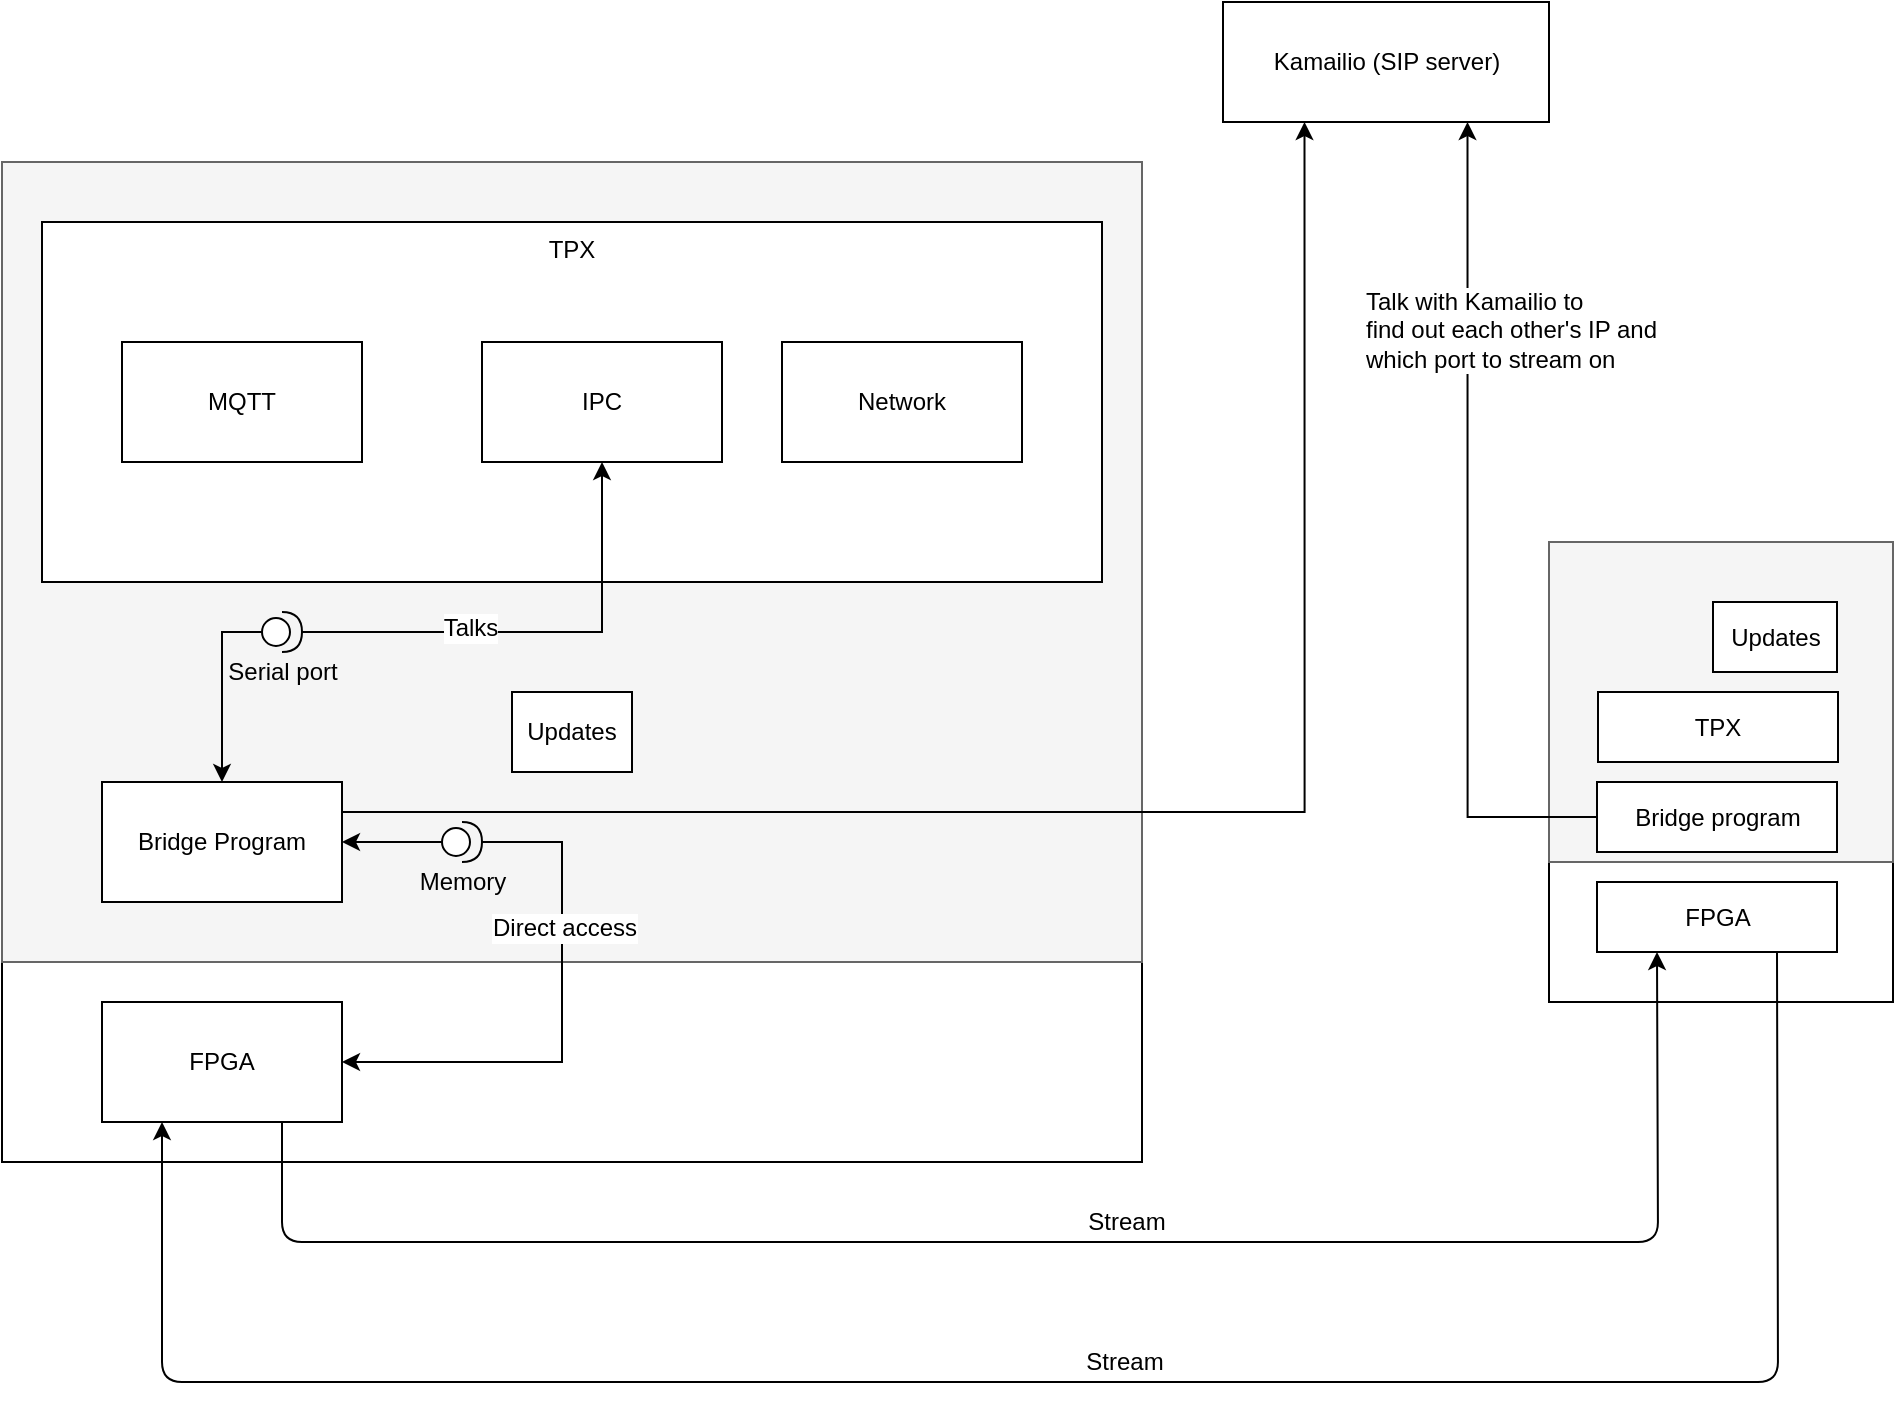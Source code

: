<mxfile version="15.7.3" type="device" pages="2"><diagram id="HT5dJQFOs7rQw-L5njUV" name="Architecture"><mxGraphModel dx="1106" dy="1025" grid="1" gridSize="10" guides="1" tooltips="1" connect="1" arrows="1" fold="1" page="1" pageScale="1" pageWidth="827" pageHeight="1169" math="0" shadow="0"><root><mxCell id="0"/><mxCell id="1" parent="0"/><mxCell id="mFptrbSdOVOwzfB0CkBi-6" value="Teleporter" style="rounded=0;whiteSpace=wrap;html=1;verticalAlign=top;" parent="1" vertex="1"><mxGeometry x="1153.5" y="840" width="172" height="230" as="geometry"/></mxCell><mxCell id="mFptrbSdOVOwzfB0CkBi-57" value="" style="rounded=0;whiteSpace=wrap;html=1;labelBackgroundColor=#ffffff;fillColor=#f5f5f5;strokeColor=#666666;fontColor=#333333;" parent="1" vertex="1"><mxGeometry x="1153.5" y="840" width="172" height="160" as="geometry"/></mxCell><mxCell id="2HU5JcgqgjeHZwn7uKAU-3" value="Teleporter" style="rounded=0;whiteSpace=wrap;html=1;verticalAlign=top;" parent="1" vertex="1"><mxGeometry x="380" y="650" width="570" height="500" as="geometry"/></mxCell><mxCell id="mFptrbSdOVOwzfB0CkBi-56" value="" style="rounded=0;whiteSpace=wrap;html=1;labelBackgroundColor=#ffffff;fillColor=#f5f5f5;strokeColor=#666666;fontColor=#333333;" parent="1" vertex="1"><mxGeometry x="380" y="650" width="570" height="400" as="geometry"/></mxCell><mxCell id="2HU5JcgqgjeHZwn7uKAU-63" value="TPX" style="rounded=0;whiteSpace=wrap;html=1;align=center;verticalAlign=top;" parent="1" vertex="1"><mxGeometry x="400" y="680" width="530" height="180" as="geometry"/></mxCell><mxCell id="mFptrbSdOVOwzfB0CkBi-14" style="edgeStyle=orthogonalEdgeStyle;rounded=0;orthogonalLoop=1;jettySize=auto;html=1;exitX=1;exitY=0.25;exitDx=0;exitDy=0;entryX=0.25;entryY=1;entryDx=0;entryDy=0;" parent="1" source="2HU5JcgqgjeHZwn7uKAU-64" target="mFptrbSdOVOwzfB0CkBi-13" edge="1"><mxGeometry relative="1" as="geometry"/></mxCell><mxCell id="2HU5JcgqgjeHZwn7uKAU-64" value="Bridge Program" style="rounded=0;whiteSpace=wrap;html=1;align=center;" parent="1" vertex="1"><mxGeometry x="430" y="960" width="120" height="60" as="geometry"/></mxCell><mxCell id="2HU5JcgqgjeHZwn7uKAU-47" value="MQTT" style="rounded=0;whiteSpace=wrap;html=1;align=center;" parent="1" vertex="1"><mxGeometry x="440" y="740" width="120" height="60" as="geometry"/></mxCell><mxCell id="2HU5JcgqgjeHZwn7uKAU-67" value="FPGA" style="rounded=0;whiteSpace=wrap;html=1;align=center;" parent="1" vertex="1"><mxGeometry x="430" y="1070" width="120" height="60" as="geometry"/></mxCell><mxCell id="2HU5JcgqgjeHZwn7uKAU-72" style="edgeStyle=orthogonalEdgeStyle;rounded=0;orthogonalLoop=1;jettySize=auto;html=1;exitX=1;exitY=0.5;exitDx=0;exitDy=0;exitPerimeter=0;entryX=0.5;entryY=1;entryDx=0;entryDy=0;" parent="1" source="2HU5JcgqgjeHZwn7uKAU-70" target="mFptrbSdOVOwzfB0CkBi-58" edge="1"><mxGeometry relative="1" as="geometry"/></mxCell><mxCell id="2HU5JcgqgjeHZwn7uKAU-78" value="Talks" style="text;html=1;resizable=0;points=[];align=center;verticalAlign=middle;labelBackgroundColor=#ffffff;" parent="2HU5JcgqgjeHZwn7uKAU-72" vertex="1" connectable="0"><mxGeometry x="-0.283" y="2" relative="1" as="geometry"><mxPoint as="offset"/></mxGeometry></mxCell><mxCell id="2HU5JcgqgjeHZwn7uKAU-73" style="edgeStyle=orthogonalEdgeStyle;rounded=0;orthogonalLoop=1;jettySize=auto;html=1;exitX=0;exitY=0.5;exitDx=0;exitDy=0;exitPerimeter=0;entryX=0.5;entryY=0;entryDx=0;entryDy=0;" parent="1" source="2HU5JcgqgjeHZwn7uKAU-70" target="2HU5JcgqgjeHZwn7uKAU-64" edge="1"><mxGeometry relative="1" as="geometry"/></mxCell><mxCell id="2HU5JcgqgjeHZwn7uKAU-70" value="Serial port" style="shape=providedRequiredInterface;html=1;verticalLabelPosition=bottom;align=center;" parent="1" vertex="1"><mxGeometry x="510" y="875" width="20" height="20" as="geometry"/></mxCell><mxCell id="2HU5JcgqgjeHZwn7uKAU-81" style="edgeStyle=orthogonalEdgeStyle;rounded=0;orthogonalLoop=1;jettySize=auto;html=1;exitX=1;exitY=0.5;exitDx=0;exitDy=0;exitPerimeter=0;entryX=1;entryY=0.5;entryDx=0;entryDy=0;" parent="1" source="2HU5JcgqgjeHZwn7uKAU-79" target="2HU5JcgqgjeHZwn7uKAU-67" edge="1"><mxGeometry relative="1" as="geometry"><Array as="points"><mxPoint x="660" y="990"/><mxPoint x="660" y="1100"/></Array></mxGeometry></mxCell><mxCell id="2HU5JcgqgjeHZwn7uKAU-82" value="Direct access" style="text;html=1;resizable=0;points=[];align=center;verticalAlign=middle;labelBackgroundColor=#ffffff;" parent="2HU5JcgqgjeHZwn7uKAU-81" vertex="1" connectable="0"><mxGeometry x="-0.361" y="1" relative="1" as="geometry"><mxPoint as="offset"/></mxGeometry></mxCell><mxCell id="2HU5JcgqgjeHZwn7uKAU-83" style="edgeStyle=orthogonalEdgeStyle;rounded=0;orthogonalLoop=1;jettySize=auto;html=1;exitX=0;exitY=0.5;exitDx=0;exitDy=0;exitPerimeter=0;entryX=1;entryY=0.5;entryDx=0;entryDy=0;" parent="1" source="2HU5JcgqgjeHZwn7uKAU-79" target="2HU5JcgqgjeHZwn7uKAU-64" edge="1"><mxGeometry relative="1" as="geometry"/></mxCell><mxCell id="2HU5JcgqgjeHZwn7uKAU-79" value="Memory" style="shape=providedRequiredInterface;html=1;verticalLabelPosition=bottom;align=center;" parent="1" vertex="1"><mxGeometry x="600" y="980" width="20" height="20" as="geometry"/></mxCell><mxCell id="mFptrbSdOVOwzfB0CkBi-2" value="TPX" style="rounded=0;whiteSpace=wrap;html=1;" parent="1" vertex="1"><mxGeometry x="1178" y="915" width="120" height="35" as="geometry"/></mxCell><mxCell id="mFptrbSdOVOwzfB0CkBi-15" style="edgeStyle=orthogonalEdgeStyle;rounded=0;orthogonalLoop=1;jettySize=auto;html=1;exitX=0;exitY=0.5;exitDx=0;exitDy=0;entryX=0.75;entryY=1;entryDx=0;entryDy=0;" parent="1" source="mFptrbSdOVOwzfB0CkBi-3" target="mFptrbSdOVOwzfB0CkBi-13" edge="1"><mxGeometry relative="1" as="geometry"/></mxCell><mxCell id="mFptrbSdOVOwzfB0CkBi-3" value="Bridge program" style="rounded=0;whiteSpace=wrap;html=1;" parent="1" vertex="1"><mxGeometry x="1177.5" y="960" width="120" height="35" as="geometry"/></mxCell><mxCell id="mFptrbSdOVOwzfB0CkBi-7" value="FPGA" style="rounded=0;whiteSpace=wrap;html=1;" parent="1" vertex="1"><mxGeometry x="1177.5" y="1010" width="120" height="35" as="geometry"/></mxCell><mxCell id="mFptrbSdOVOwzfB0CkBi-8" value="" style="endArrow=classic;html=1;entryX=0.25;entryY=1;entryDx=0;entryDy=0;exitX=0.75;exitY=1;exitDx=0;exitDy=0;" parent="1" source="2HU5JcgqgjeHZwn7uKAU-67" target="mFptrbSdOVOwzfB0CkBi-7" edge="1"><mxGeometry width="50" height="50" relative="1" as="geometry"><mxPoint x="250" y="1220" as="sourcePoint"/><mxPoint x="300" y="1170" as="targetPoint"/><Array as="points"><mxPoint x="520" y="1190"/><mxPoint x="1208" y="1190"/></Array></mxGeometry></mxCell><mxCell id="mFptrbSdOVOwzfB0CkBi-11" value="Stream" style="text;html=1;resizable=0;points=[];align=center;verticalAlign=middle;labelBackgroundColor=#ffffff;" parent="mFptrbSdOVOwzfB0CkBi-8" vertex="1" connectable="0"><mxGeometry x="0.078" y="1" relative="1" as="geometry"><mxPoint y="-9" as="offset"/></mxGeometry></mxCell><mxCell id="mFptrbSdOVOwzfB0CkBi-10" value="" style="endArrow=classic;html=1;exitX=0.75;exitY=1;exitDx=0;exitDy=0;entryX=0.25;entryY=1;entryDx=0;entryDy=0;" parent="1" source="mFptrbSdOVOwzfB0CkBi-7" target="2HU5JcgqgjeHZwn7uKAU-67" edge="1"><mxGeometry width="50" height="50" relative="1" as="geometry"><mxPoint x="210" y="1270" as="sourcePoint"/><mxPoint x="260" y="1220" as="targetPoint"/><Array as="points"><mxPoint x="1268" y="1260"/><mxPoint x="460" y="1260"/></Array></mxGeometry></mxCell><mxCell id="mFptrbSdOVOwzfB0CkBi-12" value="Stream" style="text;html=1;resizable=0;points=[];align=center;verticalAlign=middle;labelBackgroundColor=#ffffff;" parent="mFptrbSdOVOwzfB0CkBi-10" vertex="1" connectable="0"><mxGeometry x="-0.07" y="-3" relative="1" as="geometry"><mxPoint x="-6" y="-7" as="offset"/></mxGeometry></mxCell><mxCell id="mFptrbSdOVOwzfB0CkBi-13" value="Kamailio (SIP server)" style="rounded=0;whiteSpace=wrap;html=1;" parent="1" vertex="1"><mxGeometry x="990.5" y="570" width="163" height="60" as="geometry"/></mxCell><mxCell id="mFptrbSdOVOwzfB0CkBi-16" value="Talk with Kamailio to&lt;br&gt;find out each other's IP and&lt;br&gt;which port to stream on" style="text;html=1;resizable=0;points=[];autosize=1;align=left;verticalAlign=top;spacingTop=-4;labelBackgroundColor=#ffffff;" parent="1" vertex="1"><mxGeometry x="1060" y="710" width="160" height="40" as="geometry"/></mxCell><mxCell id="mFptrbSdOVOwzfB0CkBi-29" value="Updates" style="rounded=0;whiteSpace=wrap;html=1;labelBackgroundColor=#ffffff;" parent="1" vertex="1"><mxGeometry x="635" y="915" width="60" height="40" as="geometry"/></mxCell><mxCell id="mFptrbSdOVOwzfB0CkBi-30" value="Updates" style="rounded=0;whiteSpace=wrap;html=1;" parent="1" vertex="1"><mxGeometry x="1235.5" y="870" width="62" height="35" as="geometry"/></mxCell><mxCell id="mFptrbSdOVOwzfB0CkBi-58" value="IPC" style="rounded=0;whiteSpace=wrap;html=1;labelBackgroundColor=#ffffff;" parent="1" vertex="1"><mxGeometry x="620" y="740" width="120" height="60" as="geometry"/></mxCell><mxCell id="mFptrbSdOVOwzfB0CkBi-59" value="Network" style="rounded=0;whiteSpace=wrap;html=1;labelBackgroundColor=#ffffff;" parent="1" vertex="1"><mxGeometry x="770" y="740" width="120" height="60" as="geometry"/></mxCell></root></mxGraphModel></diagram><diagram name="Stripped down Architecture" id="rELa2qeJFt7TJTnhR1rX"><mxGraphModel dx="1933" dy="2194" grid="1" gridSize="10" guides="1" tooltips="1" connect="1" arrows="1" fold="1" page="1" pageScale="1" pageWidth="827" pageHeight="1169" math="0" shadow="0"><root><mxCell id="9Bm520Ne3o1djZPJWibA-0"/><mxCell id="9Bm520Ne3o1djZPJWibA-1" parent="9Bm520Ne3o1djZPJWibA-0"/><mxCell id="9Bm520Ne3o1djZPJWibA-2" value="Teleporter" style="rounded=0;whiteSpace=wrap;html=1;verticalAlign=top;" vertex="1" parent="9Bm520Ne3o1djZPJWibA-1"><mxGeometry x="1153.5" y="840" width="172" height="230" as="geometry"/></mxCell><mxCell id="9Bm520Ne3o1djZPJWibA-3" value="" style="rounded=0;whiteSpace=wrap;html=1;labelBackgroundColor=#ffffff;fillColor=#f5f5f5;strokeColor=#666666;fontColor=#333333;" vertex="1" parent="9Bm520Ne3o1djZPJWibA-1"><mxGeometry x="1153.5" y="840" width="172" height="160" as="geometry"/></mxCell><mxCell id="9Bm520Ne3o1djZPJWibA-4" value="Teleporter" style="rounded=0;whiteSpace=wrap;html=1;verticalAlign=top;" vertex="1" parent="9Bm520Ne3o1djZPJWibA-1"><mxGeometry x="380" y="650" width="570" height="500" as="geometry"/></mxCell><mxCell id="9Bm520Ne3o1djZPJWibA-5" value="" style="rounded=0;whiteSpace=wrap;html=1;labelBackgroundColor=#ffffff;fillColor=#f5f5f5;strokeColor=#666666;fontColor=#333333;" vertex="1" parent="9Bm520Ne3o1djZPJWibA-1"><mxGeometry x="380" y="650" width="570" height="400" as="geometry"/></mxCell><mxCell id="9Bm520Ne3o1djZPJWibA-6" value="TPX" style="rounded=0;whiteSpace=wrap;html=1;align=center;verticalAlign=top;" vertex="1" parent="9Bm520Ne3o1djZPJWibA-1"><mxGeometry x="400" y="680" width="530" height="180" as="geometry"/></mxCell><mxCell id="9Bm520Ne3o1djZPJWibA-7" value="App" style="rounded=0;whiteSpace=wrap;html=1;verticalAlign=top;" vertex="1" parent="9Bm520Ne3o1djZPJWibA-1"><mxGeometry x="380" y="-210" width="590" height="470" as="geometry"/></mxCell><mxCell id="9Bm520Ne3o1djZPJWibA-8" value="Platform" style="rounded=0;whiteSpace=wrap;html=1;align=center;verticalAlign=top;" vertex="1" parent="9Bm520Ne3o1djZPJWibA-1"><mxGeometry x="-30" y="324" width="310" height="260" as="geometry"/></mxCell><mxCell id="9Bm520Ne3o1djZPJWibA-9" style="edgeStyle=orthogonalEdgeStyle;rounded=0;orthogonalLoop=1;jettySize=auto;html=1;exitX=0.5;exitY=1;exitDx=0;exitDy=0;" edge="1" parent="9Bm520Ne3o1djZPJWibA-1" source="9Bm520Ne3o1djZPJWibA-15" target="9Bm520Ne3o1djZPJWibA-4"><mxGeometry relative="1" as="geometry"/></mxCell><mxCell id="9Bm520Ne3o1djZPJWibA-10" value="Uses" style="text;html=1;resizable=0;points=[];align=center;verticalAlign=middle;labelBackgroundColor=#ffffff;" vertex="1" connectable="0" parent="9Bm520Ne3o1djZPJWibA-9"><mxGeometry x="0.248" y="1" relative="1" as="geometry"><mxPoint x="-50" y="4" as="offset"/></mxGeometry></mxCell><mxCell id="9Bm520Ne3o1djZPJWibA-11" style="edgeStyle=orthogonalEdgeStyle;rounded=0;orthogonalLoop=1;jettySize=auto;html=1;exitX=0.5;exitY=0;exitDx=0;exitDy=0;entryX=0.5;entryY=1;entryDx=0;entryDy=0;" edge="1" parent="9Bm520Ne3o1djZPJWibA-1" source="9Bm520Ne3o1djZPJWibA-15" target="9Bm520Ne3o1djZPJWibA-7"><mxGeometry relative="1" as="geometry"/></mxCell><mxCell id="9Bm520Ne3o1djZPJWibA-12" value="Uses" style="text;html=1;resizable=0;points=[];align=center;verticalAlign=middle;labelBackgroundColor=#ffffff;" vertex="1" connectable="0" parent="9Bm520Ne3o1djZPJWibA-11"><mxGeometry x="-0.344" y="48" relative="1" as="geometry"><mxPoint x="51" y="-48" as="offset"/></mxGeometry></mxCell><mxCell id="9Bm520Ne3o1djZPJWibA-13" style="edgeStyle=orthogonalEdgeStyle;rounded=0;orthogonalLoop=1;jettySize=auto;html=1;exitX=0;exitY=0.5;exitDx=0;exitDy=0;entryX=1;entryY=0.5;entryDx=0;entryDy=0;" edge="1" parent="9Bm520Ne3o1djZPJWibA-1" source="9Bm520Ne3o1djZPJWibA-15" target="9Bm520Ne3o1djZPJWibA-8"><mxGeometry relative="1" as="geometry"/></mxCell><mxCell id="9Bm520Ne3o1djZPJWibA-14" value="Uses" style="text;html=1;resizable=0;points=[];align=center;verticalAlign=middle;labelBackgroundColor=#ffffff;" vertex="1" connectable="0" parent="9Bm520Ne3o1djZPJWibA-13"><mxGeometry x="-0.256" y="1" relative="1" as="geometry"><mxPoint as="offset"/></mxGeometry></mxCell><mxCell id="9Bm520Ne3o1djZPJWibA-15" value="MQTT Broker" style="rounded=0;whiteSpace=wrap;html=1;" vertex="1" parent="9Bm520Ne3o1djZPJWibA-1"><mxGeometry x="460" y="424" width="120" height="60" as="geometry"/></mxCell><mxCell id="9Bm520Ne3o1djZPJWibA-16" style="edgeStyle=orthogonalEdgeStyle;rounded=0;orthogonalLoop=1;jettySize=auto;html=1;exitX=0.5;exitY=0;exitDx=0;exitDy=0;entryX=0.25;entryY=1;entryDx=0;entryDy=0;" edge="1" parent="9Bm520Ne3o1djZPJWibA-1" source="9Bm520Ne3o1djZPJWibA-18" target="9Bm520Ne3o1djZPJWibA-8"><mxGeometry relative="1" as="geometry"/></mxCell><mxCell id="9Bm520Ne3o1djZPJWibA-17" value="Uses" style="text;html=1;resizable=0;points=[];align=center;verticalAlign=middle;labelBackgroundColor=#ffffff;" vertex="1" connectable="0" parent="9Bm520Ne3o1djZPJWibA-16"><mxGeometry x="-0.564" y="-1" relative="1" as="geometry"><mxPoint as="offset"/></mxGeometry></mxCell><mxCell id="9Bm520Ne3o1djZPJWibA-18" value="Postgres" style="shape=cylinder;whiteSpace=wrap;html=1;boundedLbl=1;backgroundOutline=1;align=center;" vertex="1" parent="9Bm520Ne3o1djZPJWibA-1"><mxGeometry x="-70" y="720" width="60" height="80" as="geometry"/></mxCell><mxCell id="9Bm520Ne3o1djZPJWibA-21" value="Elastic&lt;br&gt;Search" style="shape=cylinder;whiteSpace=wrap;html=1;boundedLbl=1;backgroundOutline=1;align=center;" vertex="1" parent="9Bm520Ne3o1djZPJWibA-1"><mxGeometry x="240" y="720" width="60" height="80" as="geometry"/></mxCell><mxCell id="9Bm520Ne3o1djZPJWibA-22" style="edgeStyle=orthogonalEdgeStyle;rounded=0;orthogonalLoop=1;jettySize=auto;html=1;exitX=1;exitY=0.5;exitDx=0;exitDy=0;entryX=0;entryY=0.5;entryDx=0;entryDy=0;" edge="1" parent="9Bm520Ne3o1djZPJWibA-1" source="9Bm520Ne3o1djZPJWibA-26" target="9Bm520Ne3o1djZPJWibA-48"><mxGeometry relative="1" as="geometry"><Array as="points"><mxPoint x="320" y="394"/><mxPoint x="320" y="120"/></Array></mxGeometry></mxCell><mxCell id="9Bm520Ne3o1djZPJWibA-23" value="Use" style="text;html=1;resizable=0;points=[];align=center;verticalAlign=middle;labelBackgroundColor=#ffffff;" vertex="1" connectable="0" parent="9Bm520Ne3o1djZPJWibA-22"><mxGeometry x="0.067" y="-2" relative="1" as="geometry"><mxPoint x="-2" y="-84" as="offset"/></mxGeometry></mxCell><mxCell id="9Bm520Ne3o1djZPJWibA-26" value="HTTP REST API" style="rounded=0;whiteSpace=wrap;html=1;align=center;" vertex="1" parent="9Bm520Ne3o1djZPJWibA-1"><mxGeometry x="140" y="364" width="120" height="60" as="geometry"/></mxCell><mxCell id="9Bm520Ne3o1djZPJWibA-27" style="edgeStyle=orthogonalEdgeStyle;rounded=0;orthogonalLoop=1;jettySize=auto;html=1;exitX=0.5;exitY=0;exitDx=0;exitDy=0;entryX=0.481;entryY=1;entryDx=0;entryDy=0;entryPerimeter=0;" edge="1" parent="9Bm520Ne3o1djZPJWibA-1" source="9Bm520Ne3o1djZPJWibA-29" target="9Bm520Ne3o1djZPJWibA-8"><mxGeometry relative="1" as="geometry"/></mxCell><mxCell id="9Bm520Ne3o1djZPJWibA-28" value="Uses" style="text;html=1;resizable=0;points=[];align=center;verticalAlign=middle;labelBackgroundColor=#ffffff;" vertex="1" connectable="0" parent="9Bm520Ne3o1djZPJWibA-27"><mxGeometry x="-0.287" y="1" relative="1" as="geometry"><mxPoint as="offset"/></mxGeometry></mxCell><mxCell id="9Bm520Ne3o1djZPJWibA-29" value="Cache" style="shape=cylinder;whiteSpace=wrap;html=1;boundedLbl=1;backgroundOutline=1;align=center;" vertex="1" parent="9Bm520Ne3o1djZPJWibA-1"><mxGeometry x="100" y="730" width="60" height="80" as="geometry"/></mxCell><mxCell id="9Bm520Ne3o1djZPJWibA-30" style="edgeStyle=orthogonalEdgeStyle;rounded=0;orthogonalLoop=1;jettySize=auto;html=1;exitX=1;exitY=0.5;exitDx=0;exitDy=0;entryX=0;entryY=0.677;entryDx=0;entryDy=0;entryPerimeter=0;" edge="1" parent="9Bm520Ne3o1djZPJWibA-1" source="9Bm520Ne3o1djZPJWibA-32" target="9Bm520Ne3o1djZPJWibA-8"><mxGeometry relative="1" as="geometry"/></mxCell><mxCell id="9Bm520Ne3o1djZPJWibA-31" value="Uses" style="text;html=1;resizable=0;points=[];align=center;verticalAlign=middle;labelBackgroundColor=#ffffff;" vertex="1" connectable="0" parent="9Bm520Ne3o1djZPJWibA-30"><mxGeometry x="-0.309" relative="1" as="geometry"><mxPoint y="21" as="offset"/></mxGeometry></mxCell><mxCell id="9Bm520Ne3o1djZPJWibA-32" value="Scheduler" style="rounded=0;whiteSpace=wrap;html=1;align=center;" vertex="1" parent="9Bm520Ne3o1djZPJWibA-1"><mxGeometry x="-250" y="405" width="120" height="60" as="geometry"/></mxCell><mxCell id="9Bm520Ne3o1djZPJWibA-35" value="Synchronizer" style="rounded=0;whiteSpace=wrap;html=1;align=center;" vertex="1" parent="9Bm520Ne3o1djZPJWibA-1"><mxGeometry y="490" width="120" height="60" as="geometry"/></mxCell><mxCell id="9Bm520Ne3o1djZPJWibA-39" value="Initiates" style="endArrow=open;endSize=12;dashed=1;html=1;exitX=0.5;exitY=1;exitDx=0;exitDy=0;entryX=0;entryY=0.5;entryDx=0;entryDy=0;" edge="1" parent="9Bm520Ne3o1djZPJWibA-1" source="9Bm520Ne3o1djZPJWibA-32" target="9Bm520Ne3o1djZPJWibA-35"><mxGeometry width="160" relative="1" as="geometry"><mxPoint x="-250" y="950" as="sourcePoint"/><mxPoint x="-90" y="950" as="targetPoint"/><Array as="points"><mxPoint x="-190" y="520"/></Array></mxGeometry></mxCell><mxCell id="9Bm520Ne3o1djZPJWibA-40" value="MQTT" style="rounded=0;whiteSpace=wrap;html=1;align=center;" vertex="1" parent="9Bm520Ne3o1djZPJWibA-1"><mxGeometry x="140" y="484" width="120" height="60" as="geometry"/></mxCell><mxCell id="9Bm520Ne3o1djZPJWibA-41" style="edgeStyle=orthogonalEdgeStyle;rounded=0;orthogonalLoop=1;jettySize=auto;html=1;exitX=1;exitY=0.25;exitDx=0;exitDy=0;entryX=0.5;entryY=1;entryDx=0;entryDy=0;" edge="1" parent="9Bm520Ne3o1djZPJWibA-1" source="9Bm520Ne3o1djZPJWibA-43" target="9Bm520Ne3o1djZPJWibA-91"><mxGeometry relative="1" as="geometry"/></mxCell><mxCell id="9Bm520Ne3o1djZPJWibA-42" value="Runs" style="text;html=1;resizable=0;points=[];align=center;verticalAlign=middle;labelBackgroundColor=#ffffff;" vertex="1" connectable="0" parent="9Bm520Ne3o1djZPJWibA-41"><mxGeometry x="-0.199" y="21" relative="1" as="geometry"><mxPoint x="22" y="-21" as="offset"/></mxGeometry></mxCell><mxCell id="9Bm520Ne3o1djZPJWibA-43" value="MQTT" style="rounded=0;whiteSpace=wrap;html=1;align=center;" vertex="1" parent="9Bm520Ne3o1djZPJWibA-1"><mxGeometry x="415" y="170" width="120" height="60" as="geometry"/></mxCell><mxCell id="9Bm520Ne3o1djZPJWibA-44" value="" style="endArrow=classic;startArrow=classic;html=1;entryX=1;entryY=0.75;entryDx=0;entryDy=0;exitX=1;exitY=0.5;exitDx=0;exitDy=0;" edge="1" parent="9Bm520Ne3o1djZPJWibA-1" source="9Bm520Ne3o1djZPJWibA-54" target="9Bm520Ne3o1djZPJWibA-43"><mxGeometry width="50" height="50" relative="1" as="geometry"><mxPoint x="-200" y="1000" as="sourcePoint"/><mxPoint x="-160" y="950" as="targetPoint"/><Array as="points"><mxPoint x="600" y="770"/><mxPoint x="600" y="215"/></Array></mxGeometry></mxCell><mxCell id="9Bm520Ne3o1djZPJWibA-45" value="Talks via &lt;br&gt;request/response pattern" style="text;html=1;resizable=0;points=[];align=center;verticalAlign=middle;labelBackgroundColor=#ffffff;" vertex="1" connectable="0" parent="9Bm520Ne3o1djZPJWibA-44"><mxGeometry x="0.264" y="-1" relative="1" as="geometry"><mxPoint as="offset"/></mxGeometry></mxCell><mxCell id="9Bm520Ne3o1djZPJWibA-46" value="" style="endArrow=classic;startArrow=classic;html=1;entryX=0;entryY=0.5;entryDx=0;entryDy=0;exitX=1;exitY=0.5;exitDx=0;exitDy=0;" edge="1" parent="9Bm520Ne3o1djZPJWibA-1" source="9Bm520Ne3o1djZPJWibA-40" target="9Bm520Ne3o1djZPJWibA-54"><mxGeometry width="50" height="50" relative="1" as="geometry"><mxPoint x="-210" y="1000" as="sourcePoint"/><mxPoint x="-160" y="950" as="targetPoint"/><Array as="points"><mxPoint x="350" y="514"/><mxPoint x="350" y="770"/></Array></mxGeometry></mxCell><mxCell id="9Bm520Ne3o1djZPJWibA-47" value="Talks via&lt;br&gt;request/response&lt;br&gt;pattern" style="text;html=1;resizable=0;points=[];align=center;verticalAlign=middle;labelBackgroundColor=#ffffff;" vertex="1" connectable="0" parent="9Bm520Ne3o1djZPJWibA-46"><mxGeometry x="-0.105" y="4" relative="1" as="geometry"><mxPoint as="offset"/></mxGeometry></mxCell><mxCell id="9Bm520Ne3o1djZPJWibA-48" value="HTTP" style="rounded=0;whiteSpace=wrap;html=1;align=center;" vertex="1" parent="9Bm520Ne3o1djZPJWibA-1"><mxGeometry x="415" y="90" width="120" height="60" as="geometry"/></mxCell><mxCell id="9Bm520Ne3o1djZPJWibA-49" style="edgeStyle=orthogonalEdgeStyle;rounded=0;orthogonalLoop=1;jettySize=auto;html=1;exitX=0;exitY=0.7;exitDx=0;exitDy=0;entryX=0.5;entryY=1;entryDx=0;entryDy=0;" edge="1" parent="9Bm520Ne3o1djZPJWibA-1" source="9Bm520Ne3o1djZPJWibA-51" target="9Bm520Ne3o1djZPJWibA-100"><mxGeometry relative="1" as="geometry"/></mxCell><mxCell id="9Bm520Ne3o1djZPJWibA-50" value="Notifies" style="text;html=1;resizable=0;points=[];align=center;verticalAlign=middle;labelBackgroundColor=#ffffff;" vertex="1" connectable="0" parent="9Bm520Ne3o1djZPJWibA-49"><mxGeometry x="0.398" y="1" relative="1" as="geometry"><mxPoint as="offset"/></mxGeometry></mxCell><mxCell id="9Bm520Ne3o1djZPJWibA-51" value="App db" style="shape=cylinder;whiteSpace=wrap;html=1;boundedLbl=1;backgroundOutline=1;align=center;" vertex="1" parent="9Bm520Ne3o1djZPJWibA-1"><mxGeometry x="720" width="60" height="80" as="geometry"/></mxCell><mxCell id="9Bm520Ne3o1djZPJWibA-52" style="edgeStyle=orthogonalEdgeStyle;rounded=0;orthogonalLoop=1;jettySize=auto;html=1;exitX=1;exitY=0.25;exitDx=0;exitDy=0;entryX=0.25;entryY=1;entryDx=0;entryDy=0;" edge="1" parent="9Bm520Ne3o1djZPJWibA-1" source="9Bm520Ne3o1djZPJWibA-53" target="9Bm520Ne3o1djZPJWibA-72"><mxGeometry relative="1" as="geometry"/></mxCell><mxCell id="9Bm520Ne3o1djZPJWibA-53" value="Bridge Program" style="rounded=0;whiteSpace=wrap;html=1;align=center;" vertex="1" parent="9Bm520Ne3o1djZPJWibA-1"><mxGeometry x="430" y="960" width="120" height="60" as="geometry"/></mxCell><mxCell id="9Bm520Ne3o1djZPJWibA-54" value="MQTT" style="rounded=0;whiteSpace=wrap;html=1;align=center;" vertex="1" parent="9Bm520Ne3o1djZPJWibA-1"><mxGeometry x="440" y="740" width="120" height="60" as="geometry"/></mxCell><mxCell id="9Bm520Ne3o1djZPJWibA-55" value="FPGA" style="rounded=0;whiteSpace=wrap;html=1;align=center;" vertex="1" parent="9Bm520Ne3o1djZPJWibA-1"><mxGeometry x="430" y="1070" width="120" height="60" as="geometry"/></mxCell><mxCell id="9Bm520Ne3o1djZPJWibA-56" style="edgeStyle=orthogonalEdgeStyle;rounded=0;orthogonalLoop=1;jettySize=auto;html=1;exitX=1;exitY=0.5;exitDx=0;exitDy=0;exitPerimeter=0;entryX=0.5;entryY=1;entryDx=0;entryDy=0;" edge="1" parent="9Bm520Ne3o1djZPJWibA-1" source="9Bm520Ne3o1djZPJWibA-59" target="9Bm520Ne3o1djZPJWibA-101"><mxGeometry relative="1" as="geometry"/></mxCell><mxCell id="9Bm520Ne3o1djZPJWibA-57" value="Talks" style="text;html=1;resizable=0;points=[];align=center;verticalAlign=middle;labelBackgroundColor=#ffffff;" vertex="1" connectable="0" parent="9Bm520Ne3o1djZPJWibA-56"><mxGeometry x="-0.283" y="2" relative="1" as="geometry"><mxPoint as="offset"/></mxGeometry></mxCell><mxCell id="9Bm520Ne3o1djZPJWibA-58" style="edgeStyle=orthogonalEdgeStyle;rounded=0;orthogonalLoop=1;jettySize=auto;html=1;exitX=0;exitY=0.5;exitDx=0;exitDy=0;exitPerimeter=0;entryX=0.5;entryY=0;entryDx=0;entryDy=0;" edge="1" parent="9Bm520Ne3o1djZPJWibA-1" source="9Bm520Ne3o1djZPJWibA-59" target="9Bm520Ne3o1djZPJWibA-53"><mxGeometry relative="1" as="geometry"/></mxCell><mxCell id="9Bm520Ne3o1djZPJWibA-59" value="Serial port" style="shape=providedRequiredInterface;html=1;verticalLabelPosition=bottom;align=center;" vertex="1" parent="9Bm520Ne3o1djZPJWibA-1"><mxGeometry x="510" y="875" width="20" height="20" as="geometry"/></mxCell><mxCell id="9Bm520Ne3o1djZPJWibA-60" style="edgeStyle=orthogonalEdgeStyle;rounded=0;orthogonalLoop=1;jettySize=auto;html=1;exitX=1;exitY=0.5;exitDx=0;exitDy=0;exitPerimeter=0;entryX=1;entryY=0.5;entryDx=0;entryDy=0;" edge="1" parent="9Bm520Ne3o1djZPJWibA-1" source="9Bm520Ne3o1djZPJWibA-63" target="9Bm520Ne3o1djZPJWibA-55"><mxGeometry relative="1" as="geometry"><Array as="points"><mxPoint x="660" y="990"/><mxPoint x="660" y="1100"/></Array></mxGeometry></mxCell><mxCell id="9Bm520Ne3o1djZPJWibA-61" value="Direct access" style="text;html=1;resizable=0;points=[];align=center;verticalAlign=middle;labelBackgroundColor=#ffffff;" vertex="1" connectable="0" parent="9Bm520Ne3o1djZPJWibA-60"><mxGeometry x="-0.361" y="1" relative="1" as="geometry"><mxPoint as="offset"/></mxGeometry></mxCell><mxCell id="9Bm520Ne3o1djZPJWibA-62" style="edgeStyle=orthogonalEdgeStyle;rounded=0;orthogonalLoop=1;jettySize=auto;html=1;exitX=0;exitY=0.5;exitDx=0;exitDy=0;exitPerimeter=0;entryX=1;entryY=0.5;entryDx=0;entryDy=0;" edge="1" parent="9Bm520Ne3o1djZPJWibA-1" source="9Bm520Ne3o1djZPJWibA-63" target="9Bm520Ne3o1djZPJWibA-53"><mxGeometry relative="1" as="geometry"/></mxCell><mxCell id="9Bm520Ne3o1djZPJWibA-63" value="Memory" style="shape=providedRequiredInterface;html=1;verticalLabelPosition=bottom;align=center;" vertex="1" parent="9Bm520Ne3o1djZPJWibA-1"><mxGeometry x="600" y="980" width="20" height="20" as="geometry"/></mxCell><mxCell id="9Bm520Ne3o1djZPJWibA-64" value="TPX" style="rounded=0;whiteSpace=wrap;html=1;" vertex="1" parent="9Bm520Ne3o1djZPJWibA-1"><mxGeometry x="1178" y="915" width="120" height="35" as="geometry"/></mxCell><mxCell id="9Bm520Ne3o1djZPJWibA-65" style="edgeStyle=orthogonalEdgeStyle;rounded=0;orthogonalLoop=1;jettySize=auto;html=1;exitX=0;exitY=0.5;exitDx=0;exitDy=0;entryX=0.75;entryY=1;entryDx=0;entryDy=0;" edge="1" parent="9Bm520Ne3o1djZPJWibA-1" source="9Bm520Ne3o1djZPJWibA-66" target="9Bm520Ne3o1djZPJWibA-72"><mxGeometry relative="1" as="geometry"/></mxCell><mxCell id="9Bm520Ne3o1djZPJWibA-66" value="Bridge program" style="rounded=0;whiteSpace=wrap;html=1;" vertex="1" parent="9Bm520Ne3o1djZPJWibA-1"><mxGeometry x="1177.5" y="960" width="120" height="35" as="geometry"/></mxCell><mxCell id="9Bm520Ne3o1djZPJWibA-67" value="FPGA" style="rounded=0;whiteSpace=wrap;html=1;" vertex="1" parent="9Bm520Ne3o1djZPJWibA-1"><mxGeometry x="1177.5" y="1010" width="120" height="35" as="geometry"/></mxCell><mxCell id="9Bm520Ne3o1djZPJWibA-68" value="" style="endArrow=classic;html=1;entryX=0.25;entryY=1;entryDx=0;entryDy=0;exitX=0.75;exitY=1;exitDx=0;exitDy=0;" edge="1" parent="9Bm520Ne3o1djZPJWibA-1" source="9Bm520Ne3o1djZPJWibA-55" target="9Bm520Ne3o1djZPJWibA-67"><mxGeometry width="50" height="50" relative="1" as="geometry"><mxPoint x="250" y="1220" as="sourcePoint"/><mxPoint x="300" y="1170" as="targetPoint"/><Array as="points"><mxPoint x="520" y="1190"/><mxPoint x="1208" y="1190"/></Array></mxGeometry></mxCell><mxCell id="9Bm520Ne3o1djZPJWibA-69" value="Stream" style="text;html=1;resizable=0;points=[];align=center;verticalAlign=middle;labelBackgroundColor=#ffffff;" vertex="1" connectable="0" parent="9Bm520Ne3o1djZPJWibA-68"><mxGeometry x="0.078" y="1" relative="1" as="geometry"><mxPoint y="-9" as="offset"/></mxGeometry></mxCell><mxCell id="9Bm520Ne3o1djZPJWibA-70" value="" style="endArrow=classic;html=1;exitX=0.75;exitY=1;exitDx=0;exitDy=0;entryX=0.25;entryY=1;entryDx=0;entryDy=0;" edge="1" parent="9Bm520Ne3o1djZPJWibA-1" source="9Bm520Ne3o1djZPJWibA-67" target="9Bm520Ne3o1djZPJWibA-55"><mxGeometry width="50" height="50" relative="1" as="geometry"><mxPoint x="210" y="1270" as="sourcePoint"/><mxPoint x="260" y="1220" as="targetPoint"/><Array as="points"><mxPoint x="1268" y="1260"/><mxPoint x="460" y="1260"/></Array></mxGeometry></mxCell><mxCell id="9Bm520Ne3o1djZPJWibA-71" value="Stream" style="text;html=1;resizable=0;points=[];align=center;verticalAlign=middle;labelBackgroundColor=#ffffff;" vertex="1" connectable="0" parent="9Bm520Ne3o1djZPJWibA-70"><mxGeometry x="-0.07" y="-3" relative="1" as="geometry"><mxPoint x="-6" y="-7" as="offset"/></mxGeometry></mxCell><mxCell id="9Bm520Ne3o1djZPJWibA-72" value="Kamailio (SIP server)" style="rounded=0;whiteSpace=wrap;html=1;" vertex="1" parent="9Bm520Ne3o1djZPJWibA-1"><mxGeometry x="990" y="454" width="163" height="60" as="geometry"/></mxCell><mxCell id="9Bm520Ne3o1djZPJWibA-73" value="Talk with Kamailio to&lt;br&gt;find out each other's IP and&lt;br&gt;which port to stream on" style="text;html=1;resizable=0;points=[];autosize=1;align=left;verticalAlign=top;spacingTop=-4;labelBackgroundColor=#ffffff;" vertex="1" parent="9Bm520Ne3o1djZPJWibA-1"><mxGeometry x="1073" y="610" width="160" height="40" as="geometry"/></mxCell><mxCell id="9Bm520Ne3o1djZPJWibA-82" value="Updates" style="rounded=0;whiteSpace=wrap;html=1;labelBackgroundColor=#ffffff;" vertex="1" parent="9Bm520Ne3o1djZPJWibA-1"><mxGeometry x="635" y="915" width="60" height="40" as="geometry"/></mxCell><mxCell id="9Bm520Ne3o1djZPJWibA-83" value="Updates" style="rounded=0;whiteSpace=wrap;html=1;" vertex="1" parent="9Bm520Ne3o1djZPJWibA-1"><mxGeometry x="1235.5" y="870" width="62" height="35" as="geometry"/></mxCell><mxCell id="9Bm520Ne3o1djZPJWibA-84" style="edgeStyle=orthogonalEdgeStyle;rounded=0;orthogonalLoop=1;jettySize=auto;html=1;exitX=1;exitY=0.5;exitDx=0;exitDy=0;entryX=0;entryY=0.5;entryDx=0;entryDy=0;" edge="1" parent="9Bm520Ne3o1djZPJWibA-1" source="9Bm520Ne3o1djZPJWibA-88" target="9Bm520Ne3o1djZPJWibA-91"><mxGeometry relative="1" as="geometry"/></mxCell><mxCell id="9Bm520Ne3o1djZPJWibA-85" value="Runs" style="text;html=1;resizable=0;points=[];align=center;verticalAlign=middle;labelBackgroundColor=#ffffff;" vertex="1" connectable="0" parent="9Bm520Ne3o1djZPJWibA-84"><mxGeometry x="-0.236" y="-2" relative="1" as="geometry"><mxPoint as="offset"/></mxGeometry></mxCell><mxCell id="9Bm520Ne3o1djZPJWibA-86" style="edgeStyle=orthogonalEdgeStyle;rounded=0;orthogonalLoop=1;jettySize=auto;html=1;exitX=0.5;exitY=0;exitDx=0;exitDy=0;entryX=0.5;entryY=0;entryDx=0;entryDy=0;" edge="1" parent="9Bm520Ne3o1djZPJWibA-1" source="9Bm520Ne3o1djZPJWibA-88" target="9Bm520Ne3o1djZPJWibA-98"><mxGeometry relative="1" as="geometry"/></mxCell><mxCell id="9Bm520Ne3o1djZPJWibA-87" value="Runs" style="text;html=1;resizable=0;points=[];align=center;verticalAlign=middle;labelBackgroundColor=#ffffff;" vertex="1" connectable="0" parent="9Bm520Ne3o1djZPJWibA-86"><mxGeometry x="-0.097" y="2" relative="1" as="geometry"><mxPoint as="offset"/></mxGeometry></mxCell><mxCell id="9Bm520Ne3o1djZPJWibA-88" value="Views" style="rounded=0;whiteSpace=wrap;html=1;labelBackgroundColor=#ffffff;" vertex="1" parent="9Bm520Ne3o1djZPJWibA-1"><mxGeometry x="410" y="-150" width="120" height="60" as="geometry"/></mxCell><mxCell id="9Bm520Ne3o1djZPJWibA-89" style="edgeStyle=orthogonalEdgeStyle;rounded=0;orthogonalLoop=1;jettySize=auto;html=1;exitX=0.25;exitY=1;exitDx=0;exitDy=0;entryX=0;entryY=0.5;entryDx=0;entryDy=0;" edge="1" parent="9Bm520Ne3o1djZPJWibA-1" source="9Bm520Ne3o1djZPJWibA-91" target="9Bm520Ne3o1djZPJWibA-51"><mxGeometry relative="1" as="geometry"/></mxCell><mxCell id="9Bm520Ne3o1djZPJWibA-90" value="Updates" style="text;html=1;resizable=0;points=[];align=center;verticalAlign=middle;labelBackgroundColor=#ffffff;" vertex="1" connectable="0" parent="9Bm520Ne3o1djZPJWibA-89"><mxGeometry x="-0.102" y="21" relative="1" as="geometry"><mxPoint x="-16" y="-48.5" as="offset"/></mxGeometry></mxCell><mxCell id="9Bm520Ne3o1djZPJWibA-91" value="Events" style="rounded=0;whiteSpace=wrap;html=1;labelBackgroundColor=#ffffff;" vertex="1" parent="9Bm520Ne3o1djZPJWibA-1"><mxGeometry x="615" y="-150" width="120" height="60" as="geometry"/></mxCell><mxCell id="9Bm520Ne3o1djZPJWibA-92" style="edgeStyle=orthogonalEdgeStyle;rounded=0;orthogonalLoop=1;jettySize=auto;html=1;exitX=0.5;exitY=1;exitDx=0;exitDy=0;entryX=1;entryY=0.25;entryDx=0;entryDy=0;" edge="1" parent="9Bm520Ne3o1djZPJWibA-1" source="9Bm520Ne3o1djZPJWibA-98" target="9Bm520Ne3o1djZPJWibA-48"><mxGeometry relative="1" as="geometry"/></mxCell><mxCell id="9Bm520Ne3o1djZPJWibA-93" value="Runs" style="text;html=1;resizable=0;points=[];align=center;verticalAlign=middle;labelBackgroundColor=#ffffff;" vertex="1" connectable="0" parent="9Bm520Ne3o1djZPJWibA-92"><mxGeometry x="-0.271" y="-48" relative="1" as="geometry"><mxPoint as="offset"/></mxGeometry></mxCell><mxCell id="9Bm520Ne3o1djZPJWibA-94" style="edgeStyle=orthogonalEdgeStyle;rounded=0;orthogonalLoop=1;jettySize=auto;html=1;exitX=0.25;exitY=1;exitDx=0;exitDy=0;entryX=1;entryY=0.5;entryDx=0;entryDy=0;" edge="1" parent="9Bm520Ne3o1djZPJWibA-1" source="9Bm520Ne3o1djZPJWibA-98" target="9Bm520Ne3o1djZPJWibA-51"><mxGeometry relative="1" as="geometry"/></mxCell><mxCell id="9Bm520Ne3o1djZPJWibA-95" value="Updates" style="text;html=1;resizable=0;points=[];align=center;verticalAlign=middle;labelBackgroundColor=#ffffff;" vertex="1" connectable="0" parent="9Bm520Ne3o1djZPJWibA-94"><mxGeometry x="-0.409" relative="1" as="geometry"><mxPoint as="offset"/></mxGeometry></mxCell><mxCell id="9Bm520Ne3o1djZPJWibA-96" style="edgeStyle=orthogonalEdgeStyle;rounded=0;orthogonalLoop=1;jettySize=auto;html=1;exitX=0.75;exitY=1;exitDx=0;exitDy=0;entryX=1;entryY=0.5;entryDx=0;entryDy=0;" edge="1" parent="9Bm520Ne3o1djZPJWibA-1" source="9Bm520Ne3o1djZPJWibA-98" target="9Bm520Ne3o1djZPJWibA-43"><mxGeometry relative="1" as="geometry"/></mxCell><mxCell id="9Bm520Ne3o1djZPJWibA-97" value="Runs" style="text;html=1;resizable=0;points=[];align=center;verticalAlign=middle;labelBackgroundColor=#ffffff;" vertex="1" connectable="0" parent="9Bm520Ne3o1djZPJWibA-96"><mxGeometry x="-0.122" y="-135" relative="1" as="geometry"><mxPoint x="61" y="2" as="offset"/></mxGeometry></mxCell><mxCell id="9Bm520Ne3o1djZPJWibA-98" value="FX" style="rounded=0;whiteSpace=wrap;html=1;labelBackgroundColor=#ffffff;" vertex="1" parent="9Bm520Ne3o1djZPJWibA-1"><mxGeometry x="810" y="-150" width="120" height="60" as="geometry"/></mxCell><mxCell id="9Bm520Ne3o1djZPJWibA-99" value="Runs" style="edgeStyle=orthogonalEdgeStyle;rounded=0;orthogonalLoop=1;jettySize=auto;html=1;exitX=0.5;exitY=0;exitDx=0;exitDy=0;entryX=0.5;entryY=1;entryDx=0;entryDy=0;" edge="1" parent="9Bm520Ne3o1djZPJWibA-1" source="9Bm520Ne3o1djZPJWibA-100" target="9Bm520Ne3o1djZPJWibA-88"><mxGeometry relative="1" as="geometry"/></mxCell><mxCell id="9Bm520Ne3o1djZPJWibA-100" value="Subscriptions" style="rounded=0;whiteSpace=wrap;html=1;labelBackgroundColor=#ffffff;" vertex="1" parent="9Bm520Ne3o1djZPJWibA-1"><mxGeometry x="410" y="-25" width="120" height="60" as="geometry"/></mxCell><mxCell id="9Bm520Ne3o1djZPJWibA-101" value="IPC" style="rounded=0;whiteSpace=wrap;html=1;labelBackgroundColor=#ffffff;" vertex="1" parent="9Bm520Ne3o1djZPJWibA-1"><mxGeometry x="620" y="740" width="120" height="60" as="geometry"/></mxCell><mxCell id="9Bm520Ne3o1djZPJWibA-102" value="Network" style="rounded=0;whiteSpace=wrap;html=1;labelBackgroundColor=#ffffff;" vertex="1" parent="9Bm520Ne3o1djZPJWibA-1"><mxGeometry x="770" y="740" width="120" height="60" as="geometry"/></mxCell></root></mxGraphModel></diagram></mxfile>